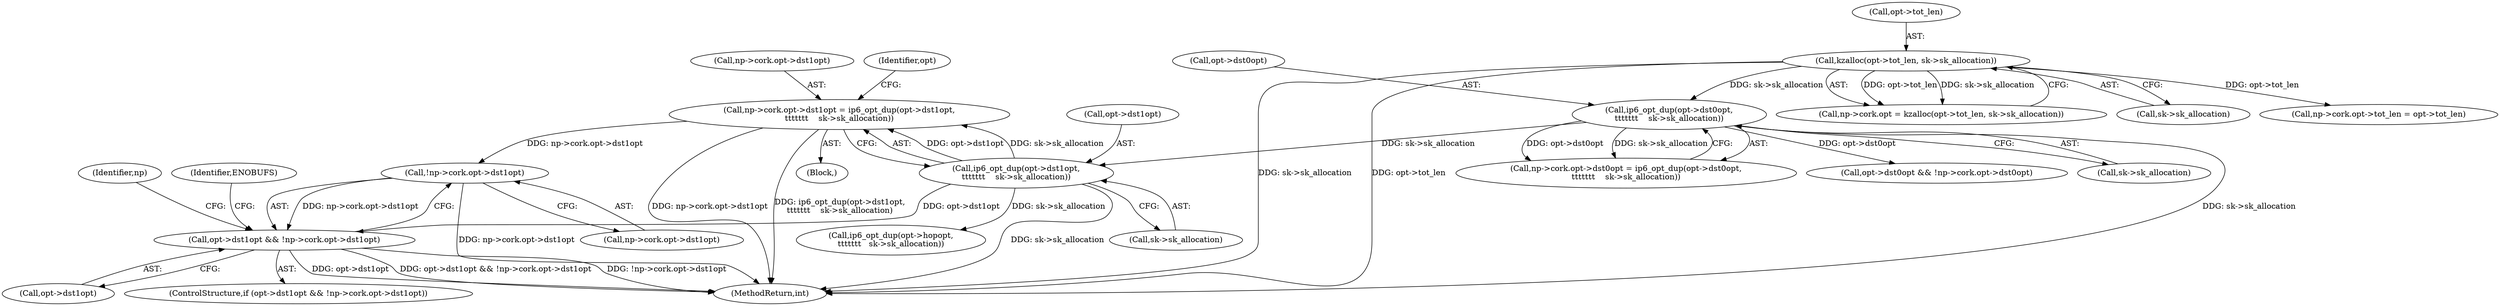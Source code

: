 digraph "0_linux_2811ebac2521ceac84f2bdae402455baa6a7fb47@pointer" {
"1000304" [label="(Call,!np->cork.opt->dst1opt)"];
"1000284" [label="(Call,np->cork.opt->dst1opt = ip6_opt_dup(opt->dst1opt,\n\t\t\t\t\t\t\t    sk->sk_allocation))"];
"1000292" [label="(Call,ip6_opt_dup(opt->dst1opt,\n\t\t\t\t\t\t\t    sk->sk_allocation))"];
"1000261" [label="(Call,ip6_opt_dup(opt->dst0opt,\n\t\t\t\t\t\t\t    sk->sk_allocation))"];
"1000201" [label="(Call,kzalloc(opt->tot_len, sk->sk_allocation))"];
"1000300" [label="(Call,opt->dst1opt && !np->cork.opt->dst1opt)"];
"1000201" [label="(Call,kzalloc(opt->tot_len, sk->sk_allocation))"];
"1000292" [label="(Call,ip6_opt_dup(opt->dst1opt,\n\t\t\t\t\t\t\t    sk->sk_allocation))"];
"1000184" [label="(Block,)"];
"1000285" [label="(Call,np->cork.opt->dst1opt)"];
"1000304" [label="(Call,!np->cork.opt->dst1opt)"];
"1000262" [label="(Call,opt->dst0opt)"];
"1000314" [label="(Identifier,ENOBUFS)"];
"1000261" [label="(Call,ip6_opt_dup(opt->dst0opt,\n\t\t\t\t\t\t\t    sk->sk_allocation))"];
"1000296" [label="(Call,sk->sk_allocation)"];
"1000305" [label="(Call,np->cork.opt->dst1opt)"];
"1000195" [label="(Call,np->cork.opt = kzalloc(opt->tot_len, sk->sk_allocation))"];
"1000220" [label="(Call,np->cork.opt->tot_len = opt->tot_len)"];
"1000301" [label="(Call,opt->dst1opt)"];
"1000302" [label="(Identifier,opt)"];
"1000293" [label="(Call,opt->dst1opt)"];
"1000205" [label="(Call,sk->sk_allocation)"];
"1001333" [label="(MethodReturn,int)"];
"1000253" [label="(Call,np->cork.opt->dst0opt = ip6_opt_dup(opt->dst0opt,\n\t\t\t\t\t\t\t    sk->sk_allocation))"];
"1000202" [label="(Call,opt->tot_len)"];
"1000269" [label="(Call,opt->dst0opt && !np->cork.opt->dst0opt)"];
"1000319" [label="(Identifier,np)"];
"1000300" [label="(Call,opt->dst1opt && !np->cork.opt->dst1opt)"];
"1000265" [label="(Call,sk->sk_allocation)"];
"1000299" [label="(ControlStructure,if (opt->dst1opt && !np->cork.opt->dst1opt))"];
"1000323" [label="(Call,ip6_opt_dup(opt->hopopt,\n\t\t\t\t\t\t\t   sk->sk_allocation))"];
"1000284" [label="(Call,np->cork.opt->dst1opt = ip6_opt_dup(opt->dst1opt,\n\t\t\t\t\t\t\t    sk->sk_allocation))"];
"1000304" -> "1000300"  [label="AST: "];
"1000304" -> "1000305"  [label="CFG: "];
"1000305" -> "1000304"  [label="AST: "];
"1000300" -> "1000304"  [label="CFG: "];
"1000304" -> "1001333"  [label="DDG: np->cork.opt->dst1opt"];
"1000304" -> "1000300"  [label="DDG: np->cork.opt->dst1opt"];
"1000284" -> "1000304"  [label="DDG: np->cork.opt->dst1opt"];
"1000284" -> "1000184"  [label="AST: "];
"1000284" -> "1000292"  [label="CFG: "];
"1000285" -> "1000284"  [label="AST: "];
"1000292" -> "1000284"  [label="AST: "];
"1000302" -> "1000284"  [label="CFG: "];
"1000284" -> "1001333"  [label="DDG: np->cork.opt->dst1opt"];
"1000284" -> "1001333"  [label="DDG: ip6_opt_dup(opt->dst1opt,\n\t\t\t\t\t\t\t    sk->sk_allocation)"];
"1000292" -> "1000284"  [label="DDG: opt->dst1opt"];
"1000292" -> "1000284"  [label="DDG: sk->sk_allocation"];
"1000292" -> "1000296"  [label="CFG: "];
"1000293" -> "1000292"  [label="AST: "];
"1000296" -> "1000292"  [label="AST: "];
"1000292" -> "1001333"  [label="DDG: sk->sk_allocation"];
"1000261" -> "1000292"  [label="DDG: sk->sk_allocation"];
"1000292" -> "1000300"  [label="DDG: opt->dst1opt"];
"1000292" -> "1000323"  [label="DDG: sk->sk_allocation"];
"1000261" -> "1000253"  [label="AST: "];
"1000261" -> "1000265"  [label="CFG: "];
"1000262" -> "1000261"  [label="AST: "];
"1000265" -> "1000261"  [label="AST: "];
"1000253" -> "1000261"  [label="CFG: "];
"1000261" -> "1001333"  [label="DDG: sk->sk_allocation"];
"1000261" -> "1000253"  [label="DDG: opt->dst0opt"];
"1000261" -> "1000253"  [label="DDG: sk->sk_allocation"];
"1000201" -> "1000261"  [label="DDG: sk->sk_allocation"];
"1000261" -> "1000269"  [label="DDG: opt->dst0opt"];
"1000201" -> "1000195"  [label="AST: "];
"1000201" -> "1000205"  [label="CFG: "];
"1000202" -> "1000201"  [label="AST: "];
"1000205" -> "1000201"  [label="AST: "];
"1000195" -> "1000201"  [label="CFG: "];
"1000201" -> "1001333"  [label="DDG: sk->sk_allocation"];
"1000201" -> "1001333"  [label="DDG: opt->tot_len"];
"1000201" -> "1000195"  [label="DDG: opt->tot_len"];
"1000201" -> "1000195"  [label="DDG: sk->sk_allocation"];
"1000201" -> "1000220"  [label="DDG: opt->tot_len"];
"1000300" -> "1000299"  [label="AST: "];
"1000300" -> "1000301"  [label="CFG: "];
"1000301" -> "1000300"  [label="AST: "];
"1000314" -> "1000300"  [label="CFG: "];
"1000319" -> "1000300"  [label="CFG: "];
"1000300" -> "1001333"  [label="DDG: !np->cork.opt->dst1opt"];
"1000300" -> "1001333"  [label="DDG: opt->dst1opt"];
"1000300" -> "1001333"  [label="DDG: opt->dst1opt && !np->cork.opt->dst1opt"];
}
